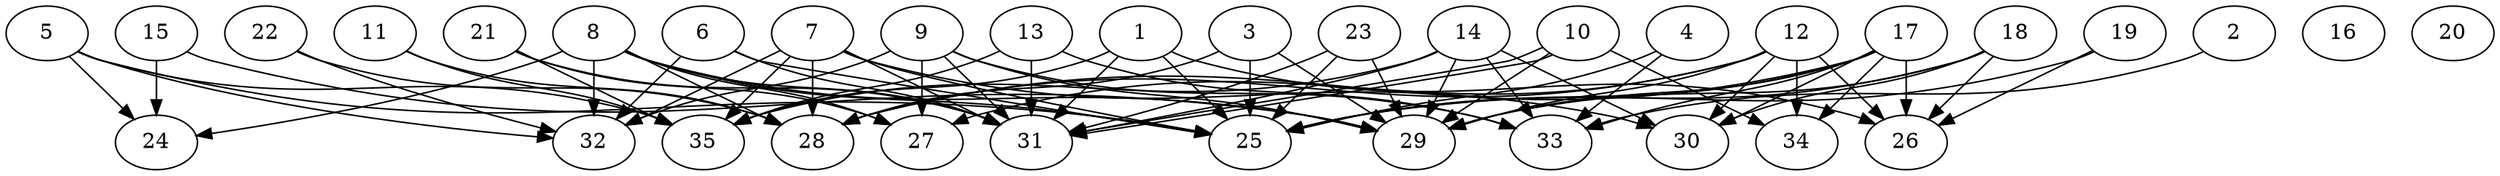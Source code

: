 // DAG automatically generated by daggen at Thu Oct  3 14:05:36 2019
// ./daggen --dot -n 35 --ccr 0.5 --fat 0.9 --regular 0.9 --density 0.5 --mindata 5242880 --maxdata 52428800 
digraph G {
  1 [size="63318016", alpha="0.11", expect_size="31659008"] 
  1 -> 25 [size ="31659008"]
  1 -> 26 [size ="31659008"]
  1 -> 31 [size ="31659008"]
  1 -> 35 [size ="31659008"]
  2 [size="52537344", alpha="0.08", expect_size="26268672"] 
  2 -> 33 [size ="26268672"]
  3 [size="86149120", alpha="0.08", expect_size="43074560"] 
  3 -> 25 [size ="43074560"]
  3 -> 28 [size ="43074560"]
  3 -> 29 [size ="43074560"]
  4 [size="36478976", alpha="0.18", expect_size="18239488"] 
  4 -> 25 [size ="18239488"]
  4 -> 33 [size ="18239488"]
  5 [size="92182528", alpha="0.16", expect_size="46091264"] 
  5 -> 24 [size ="46091264"]
  5 -> 25 [size ="46091264"]
  5 -> 32 [size ="46091264"]
  5 -> 35 [size ="46091264"]
  6 [size="29968384", alpha="0.07", expect_size="14984192"] 
  6 -> 25 [size ="14984192"]
  6 -> 31 [size ="14984192"]
  6 -> 32 [size ="14984192"]
  7 [size="48492544", alpha="0.19", expect_size="24246272"] 
  7 -> 25 [size ="24246272"]
  7 -> 28 [size ="24246272"]
  7 -> 30 [size ="24246272"]
  7 -> 31 [size ="24246272"]
  7 -> 32 [size ="24246272"]
  7 -> 35 [size ="24246272"]
  8 [size="73603072", alpha="0.19", expect_size="36801536"] 
  8 -> 24 [size ="36801536"]
  8 -> 25 [size ="36801536"]
  8 -> 27 [size ="36801536"]
  8 -> 28 [size ="36801536"]
  8 -> 29 [size ="36801536"]
  8 -> 31 [size ="36801536"]
  8 -> 32 [size ="36801536"]
  9 [size="33175552", alpha="0.06", expect_size="16587776"] 
  9 -> 27 [size ="16587776"]
  9 -> 29 [size ="16587776"]
  9 -> 31 [size ="16587776"]
  9 -> 32 [size ="16587776"]
  9 -> 33 [size ="16587776"]
  10 [size="100345856", alpha="0.14", expect_size="50172928"] 
  10 -> 29 [size ="50172928"]
  10 -> 31 [size ="50172928"]
  10 -> 31 [size ="50172928"]
  10 -> 34 [size ="50172928"]
  11 [size="14645248", alpha="0.04", expect_size="7322624"] 
  11 -> 28 [size ="7322624"]
  11 -> 35 [size ="7322624"]
  12 [size="66041856", alpha="0.00", expect_size="33020928"] 
  12 -> 26 [size ="33020928"]
  12 -> 27 [size ="33020928"]
  12 -> 28 [size ="33020928"]
  12 -> 29 [size ="33020928"]
  12 -> 30 [size ="33020928"]
  12 -> 34 [size ="33020928"]
  13 [size="11315200", alpha="0.08", expect_size="5657600"] 
  13 -> 31 [size ="5657600"]
  13 -> 33 [size ="5657600"]
  13 -> 35 [size ="5657600"]
  14 [size="49702912", alpha="0.06", expect_size="24851456"] 
  14 -> 29 [size ="24851456"]
  14 -> 30 [size ="24851456"]
  14 -> 31 [size ="24851456"]
  14 -> 33 [size ="24851456"]
  14 -> 35 [size ="24851456"]
  15 [size="42094592", alpha="0.14", expect_size="21047296"] 
  15 -> 24 [size ="21047296"]
  15 -> 29 [size ="21047296"]
  16 [size="21508096", alpha="0.09", expect_size="10754048"] 
  17 [size="55662592", alpha="0.04", expect_size="27831296"] 
  17 -> 25 [size ="27831296"]
  17 -> 26 [size ="27831296"]
  17 -> 28 [size ="27831296"]
  17 -> 29 [size ="27831296"]
  17 -> 30 [size ="27831296"]
  17 -> 33 [size ="27831296"]
  17 -> 34 [size ="27831296"]
  18 [size="50163712", alpha="0.08", expect_size="25081856"] 
  18 -> 25 [size ="25081856"]
  18 -> 26 [size ="25081856"]
  18 -> 29 [size ="25081856"]
  18 -> 30 [size ="25081856"]
  19 [size="47276032", alpha="0.07", expect_size="23638016"] 
  19 -> 25 [size ="23638016"]
  19 -> 26 [size ="23638016"]
  20 [size="77598720", alpha="0.12", expect_size="38799360"] 
  21 [size="49037312", alpha="0.09", expect_size="24518656"] 
  21 -> 27 [size ="24518656"]
  21 -> 31 [size ="24518656"]
  21 -> 35 [size ="24518656"]
  22 [size="67284992", alpha="0.14", expect_size="33642496"] 
  22 -> 28 [size ="33642496"]
  22 -> 32 [size ="33642496"]
  23 [size="69328896", alpha="0.16", expect_size="34664448"] 
  23 -> 25 [size ="34664448"]
  23 -> 29 [size ="34664448"]
  23 -> 31 [size ="34664448"]
  24 [size="14710784", alpha="0.03", expect_size="7355392"] 
  25 [size="40785920", alpha="0.07", expect_size="20392960"] 
  26 [size="13613056", alpha="0.16", expect_size="6806528"] 
  27 [size="54077440", alpha="0.12", expect_size="27038720"] 
  28 [size="71794688", alpha="0.02", expect_size="35897344"] 
  29 [size="15265792", alpha="0.17", expect_size="7632896"] 
  30 [size="47124480", alpha="0.11", expect_size="23562240"] 
  31 [size="104409088", alpha="0.05", expect_size="52204544"] 
  32 [size="51210240", alpha="0.12", expect_size="25605120"] 
  33 [size="23955456", alpha="0.18", expect_size="11977728"] 
  34 [size="98306048", alpha="0.13", expect_size="49153024"] 
  35 [size="17141760", alpha="0.15", expect_size="8570880"] 
}
